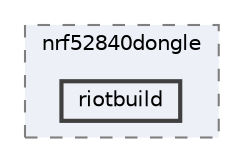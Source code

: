 digraph "/home/mj/Desktop/IoT-Chat-Digitalization/Dongle/gnrc_border_router/bin/nrf52840dongle/riotbuild"
{
 // LATEX_PDF_SIZE
  bgcolor="transparent";
  edge [fontname=Helvetica,fontsize=10,labelfontname=Helvetica,labelfontsize=10];
  node [fontname=Helvetica,fontsize=10,shape=box,height=0.2,width=0.4];
  compound=true
  subgraph clusterdir_9941f7556d96a0e17fefe82cd217bc3a {
    graph [ bgcolor="#edf0f7", pencolor="grey50", label="nrf52840dongle", fontname=Helvetica,fontsize=10 style="filled,dashed", URL="dir_9941f7556d96a0e17fefe82cd217bc3a.html",tooltip=""]
  dir_3ff8c765f7d398f4ccf478942d66da56 [label="riotbuild", fillcolor="#edf0f7", color="grey25", style="filled,bold", URL="dir_3ff8c765f7d398f4ccf478942d66da56.html",tooltip=""];
  }
}
